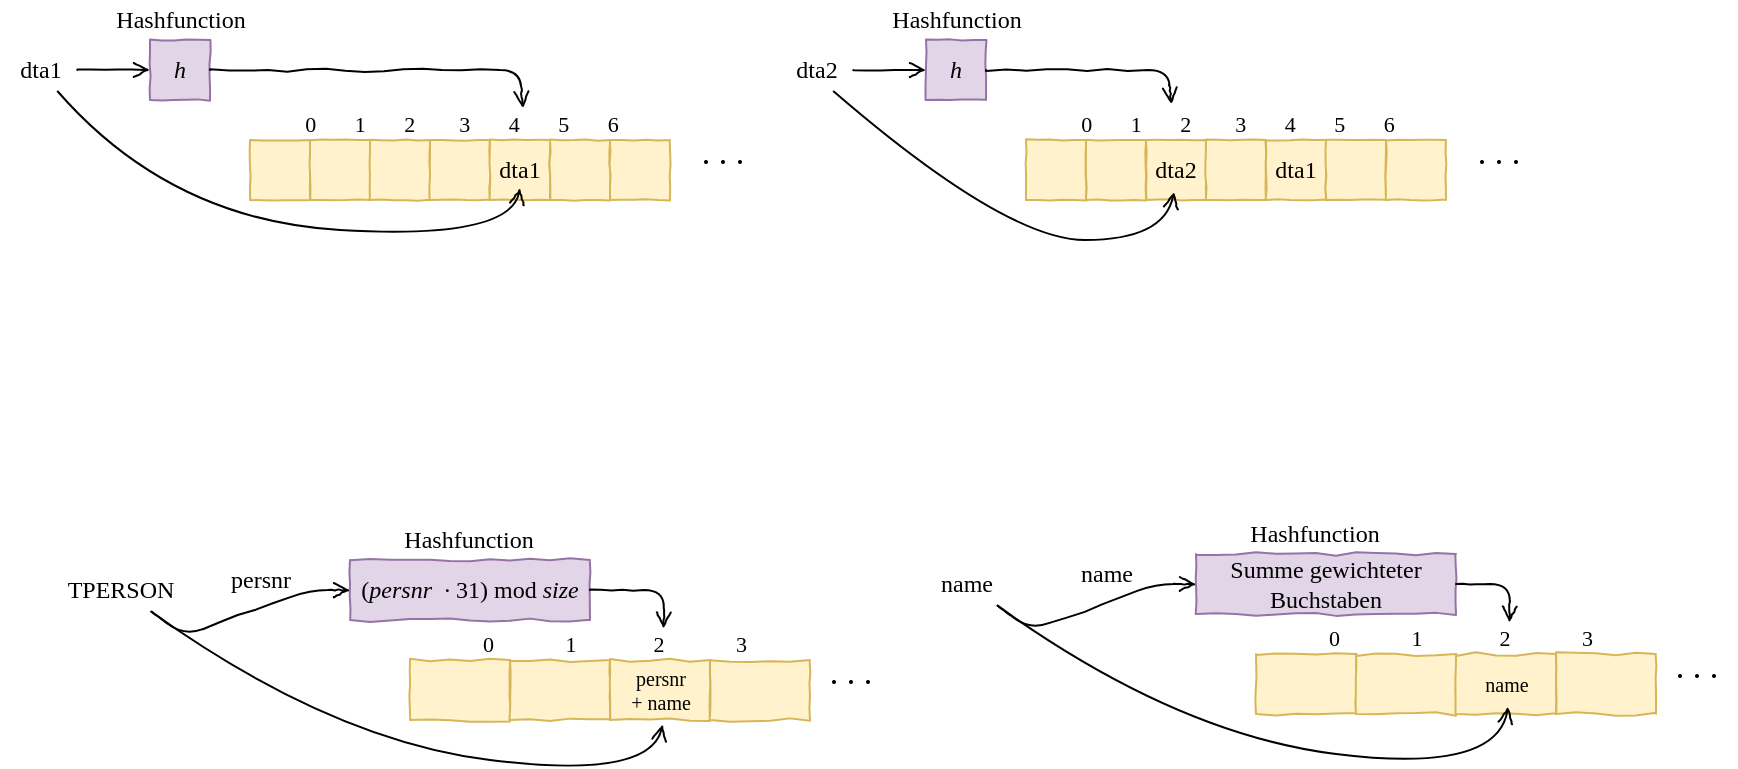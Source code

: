 <mxfile version="13.4.5" type="device"><diagram id="mFq_UxKDi7qEWMJE8yRH" name="Page-1"><mxGraphModel dx="706" dy="408" grid="1" gridSize="10" guides="1" tooltips="1" connect="1" arrows="1" fold="1" page="1" pageScale="1" pageWidth="1169" pageHeight="827" math="0" shadow="0"><root><mxCell id="0"/><mxCell id="1" parent="0"/><mxCell id="umxpD1PMK0Hez7656glA-19" value="dta1" style="text;html=1;align=center;verticalAlign=middle;resizable=0;points=[];autosize=1;fontFamily=Comic Sans MS;" parent="1" vertex="1"><mxGeometry x="45" y="65" width="40" height="20" as="geometry"/></mxCell><mxCell id="umxpD1PMK0Hez7656glA-31" value="" style="rounded=0;whiteSpace=wrap;html=1;comic=1;fontFamily=Comic Sans MS;fillColor=#fff2cc;strokeColor=#d6b656;" parent="1" vertex="1"><mxGeometry x="170" y="110" width="30" height="30" as="geometry"/></mxCell><mxCell id="umxpD1PMK0Hez7656glA-35" value="&lt;font face=&quot;Times New Roman&quot;&gt;&lt;i&gt;h&lt;/i&gt;&lt;/font&gt;" style="rounded=0;whiteSpace=wrap;html=1;comic=1;fontFamily=Comic Sans MS;fillColor=#e1d5e7;strokeColor=#9673a6;" parent="1" vertex="1"><mxGeometry x="120" y="60" width="30" height="30" as="geometry"/></mxCell><mxCell id="umxpD1PMK0Hez7656glA-36" value="" style="endArrow=open;html=1;fontFamily=Comic Sans MS;comic=1;endFill=0;startArrow=none;startFill=0;entryX=0;entryY=0.5;entryDx=0;entryDy=0;exitX=0.967;exitY=0.5;exitDx=0;exitDy=0;exitPerimeter=0;" parent="1" source="umxpD1PMK0Hez7656glA-19" target="umxpD1PMK0Hez7656glA-35" edge="1"><mxGeometry width="50" height="50" relative="1" as="geometry"><mxPoint x="72" y="125.94" as="sourcePoint"/><mxPoint x="182" y="150.94" as="targetPoint"/></mxGeometry></mxCell><mxCell id="umxpD1PMK0Hez7656glA-54" value="" style="rounded=0;whiteSpace=wrap;html=1;comic=1;fontFamily=Comic Sans MS;fillColor=#fff2cc;strokeColor=#d6b656;" parent="1" vertex="1"><mxGeometry x="200" y="110" width="30" height="30" as="geometry"/></mxCell><mxCell id="umxpD1PMK0Hez7656glA-55" value="" style="rounded=0;whiteSpace=wrap;html=1;comic=1;fontFamily=Comic Sans MS;fillColor=#fff2cc;strokeColor=#d6b656;" parent="1" vertex="1"><mxGeometry x="230" y="110" width="30" height="30" as="geometry"/></mxCell><mxCell id="umxpD1PMK0Hez7656glA-56" value="" style="rounded=0;whiteSpace=wrap;html=1;comic=1;fontFamily=Comic Sans MS;fillColor=#fff2cc;strokeColor=#d6b656;" parent="1" vertex="1"><mxGeometry x="260" y="110" width="30" height="30" as="geometry"/></mxCell><mxCell id="umxpD1PMK0Hez7656glA-57" value="dta1" style="rounded=0;whiteSpace=wrap;html=1;comic=1;fontFamily=Comic Sans MS;fillColor=#fff2cc;strokeColor=#d6b656;" parent="1" vertex="1"><mxGeometry x="290" y="110" width="30" height="30" as="geometry"/></mxCell><mxCell id="umxpD1PMK0Hez7656glA-58" value="" style="rounded=0;whiteSpace=wrap;html=1;comic=1;fontFamily=Comic Sans MS;fillColor=#fff2cc;strokeColor=#d6b656;" parent="1" vertex="1"><mxGeometry x="320" y="110" width="30" height="30" as="geometry"/></mxCell><mxCell id="umxpD1PMK0Hez7656glA-59" value="" style="rounded=0;whiteSpace=wrap;html=1;comic=1;fontFamily=Comic Sans MS;fillColor=#fff2cc;strokeColor=#d6b656;" parent="1" vertex="1"><mxGeometry x="350" y="110" width="30" height="30" as="geometry"/></mxCell><mxCell id="umxpD1PMK0Hez7656glA-77" value="0&amp;nbsp; &amp;nbsp; &amp;nbsp; &amp;nbsp;1&amp;nbsp; &amp;nbsp; &amp;nbsp; &amp;nbsp;2&amp;nbsp; &amp;nbsp; &amp;nbsp; &amp;nbsp; 3&amp;nbsp; &amp;nbsp; &amp;nbsp; &amp;nbsp;4&amp;nbsp; &amp;nbsp; &amp;nbsp; &amp;nbsp;5&amp;nbsp; &amp;nbsp; &amp;nbsp; &amp;nbsp;6&amp;nbsp; &amp;nbsp;&amp;nbsp;" style="text;html=1;align=center;verticalAlign=middle;resizable=0;points=[];autosize=1;fontFamily=Comic Sans MS;fontSize=11;" parent="1" vertex="1"><mxGeometry x="171" y="92" width="220" height="20" as="geometry"/></mxCell><mxCell id="umxpD1PMK0Hez7656glA-79" value="" style="endArrow=open;html=1;fontFamily=Comic Sans MS;comic=1;endFill=0;startArrow=none;startFill=0;exitX=1;exitY=0.5;exitDx=0;exitDy=0;entryX=0.615;entryY=0.098;entryDx=0;entryDy=0;entryPerimeter=0;" parent="1" source="umxpD1PMK0Hez7656glA-35" target="umxpD1PMK0Hez7656glA-77" edge="1"><mxGeometry width="50" height="50" relative="1" as="geometry"><mxPoint x="147.0" y="105.77" as="sourcePoint"/><mxPoint x="310" y="91" as="targetPoint"/><Array as="points"><mxPoint x="305" y="75"/></Array></mxGeometry></mxCell><mxCell id="umxpD1PMK0Hez7656glA-82" value="" style="curved=1;endArrow=open;html=1;fontSize=11;fontColor=#999999;exitX=0.722;exitY=1.037;exitDx=0;exitDy=0;exitPerimeter=0;entryX=0.5;entryY=0.8;entryDx=0;entryDy=0;entryPerimeter=0;comic=1;endFill=0;" parent="1" source="umxpD1PMK0Hez7656glA-19" target="umxpD1PMK0Hez7656glA-57" edge="1"><mxGeometry width="50" height="50" relative="1" as="geometry"><mxPoint x="280" y="220" as="sourcePoint"/><mxPoint x="330" y="170" as="targetPoint"/><Array as="points"><mxPoint x="130" y="150"/><mxPoint x="300" y="160"/></Array></mxGeometry></mxCell><mxCell id="umxpD1PMK0Hez7656glA-83" value="Hashfunction" style="text;html=1;align=center;verticalAlign=middle;resizable=0;points=[];autosize=1;fontFamily=Comic Sans MS;" parent="1" vertex="1"><mxGeometry x="90" y="40" width="90" height="20" as="geometry"/></mxCell><mxCell id="umxpD1PMK0Hez7656glA-84" value=". . ." style="text;html=1;align=center;verticalAlign=middle;resizable=0;points=[];autosize=1;fontFamily=Comic Sans MS;fontSize=17;" parent="1" vertex="1"><mxGeometry x="386" y="102" width="40" height="30" as="geometry"/></mxCell><mxCell id="umxpD1PMK0Hez7656glA-85" value="dta2" style="text;html=1;align=center;verticalAlign=middle;resizable=0;points=[];autosize=1;fontFamily=Comic Sans MS;" parent="1" vertex="1"><mxGeometry x="433" y="65" width="40" height="20" as="geometry"/></mxCell><mxCell id="umxpD1PMK0Hez7656glA-86" value="" style="rounded=0;whiteSpace=wrap;html=1;comic=1;fontFamily=Comic Sans MS;fillColor=#fff2cc;strokeColor=#d6b656;" parent="1" vertex="1"><mxGeometry x="558" y="110" width="30" height="30" as="geometry"/></mxCell><mxCell id="umxpD1PMK0Hez7656glA-87" value="&lt;font face=&quot;Times New Roman&quot;&gt;&lt;i&gt;h&lt;/i&gt;&lt;/font&gt;" style="rounded=0;whiteSpace=wrap;html=1;comic=1;fontFamily=Comic Sans MS;fillColor=#e1d5e7;strokeColor=#9673a6;" parent="1" vertex="1"><mxGeometry x="508" y="60" width="30" height="30" as="geometry"/></mxCell><mxCell id="umxpD1PMK0Hez7656glA-88" value="" style="endArrow=open;html=1;fontFamily=Comic Sans MS;comic=1;endFill=0;startArrow=none;startFill=0;entryX=0;entryY=0.5;entryDx=0;entryDy=0;exitX=0.967;exitY=0.5;exitDx=0;exitDy=0;exitPerimeter=0;" parent="1" source="umxpD1PMK0Hez7656glA-85" target="umxpD1PMK0Hez7656glA-87" edge="1"><mxGeometry width="50" height="50" relative="1" as="geometry"><mxPoint x="460" y="125.94" as="sourcePoint"/><mxPoint x="570" y="150.94" as="targetPoint"/></mxGeometry></mxCell><mxCell id="umxpD1PMK0Hez7656glA-89" value="" style="rounded=0;whiteSpace=wrap;html=1;comic=1;fontFamily=Comic Sans MS;fillColor=#fff2cc;strokeColor=#d6b656;" parent="1" vertex="1"><mxGeometry x="588" y="110" width="30" height="30" as="geometry"/></mxCell><mxCell id="umxpD1PMK0Hez7656glA-90" value="dta2" style="rounded=0;whiteSpace=wrap;html=1;comic=1;fontFamily=Comic Sans MS;fillColor=#fff2cc;strokeColor=#d6b656;" parent="1" vertex="1"><mxGeometry x="618" y="110" width="30" height="30" as="geometry"/></mxCell><mxCell id="umxpD1PMK0Hez7656glA-91" value="" style="rounded=0;whiteSpace=wrap;html=1;comic=1;fontFamily=Comic Sans MS;fillColor=#fff2cc;strokeColor=#d6b656;" parent="1" vertex="1"><mxGeometry x="648" y="110" width="30" height="30" as="geometry"/></mxCell><mxCell id="umxpD1PMK0Hez7656glA-92" value="dta1" style="rounded=0;whiteSpace=wrap;html=1;comic=1;fontFamily=Comic Sans MS;fillColor=#fff2cc;strokeColor=#d6b656;" parent="1" vertex="1"><mxGeometry x="678" y="110" width="30" height="30" as="geometry"/></mxCell><mxCell id="umxpD1PMK0Hez7656glA-93" value="" style="rounded=0;whiteSpace=wrap;html=1;comic=1;fontFamily=Comic Sans MS;fillColor=#fff2cc;strokeColor=#d6b656;" parent="1" vertex="1"><mxGeometry x="708" y="110" width="30" height="30" as="geometry"/></mxCell><mxCell id="umxpD1PMK0Hez7656glA-94" value="" style="rounded=0;whiteSpace=wrap;html=1;comic=1;fontFamily=Comic Sans MS;fillColor=#fff2cc;strokeColor=#d6b656;" parent="1" vertex="1"><mxGeometry x="738" y="110" width="30" height="30" as="geometry"/></mxCell><mxCell id="umxpD1PMK0Hez7656glA-95" value="0&amp;nbsp; &amp;nbsp; &amp;nbsp; &amp;nbsp;1&amp;nbsp; &amp;nbsp; &amp;nbsp; &amp;nbsp;2&amp;nbsp; &amp;nbsp; &amp;nbsp; &amp;nbsp; 3&amp;nbsp; &amp;nbsp; &amp;nbsp; &amp;nbsp;4&amp;nbsp; &amp;nbsp; &amp;nbsp; &amp;nbsp;5&amp;nbsp; &amp;nbsp; &amp;nbsp; &amp;nbsp;6&amp;nbsp; &amp;nbsp;&amp;nbsp;" style="text;html=1;align=center;verticalAlign=middle;resizable=0;points=[];autosize=1;fontFamily=Comic Sans MS;fontSize=11;" parent="1" vertex="1"><mxGeometry x="559" y="92" width="220" height="20" as="geometry"/></mxCell><mxCell id="umxpD1PMK0Hez7656glA-96" value="" style="endArrow=open;html=1;fontFamily=Comic Sans MS;comic=1;endFill=0;startArrow=none;startFill=0;exitX=1;exitY=0.5;exitDx=0;exitDy=0;entryX=0.326;entryY=0.002;entryDx=0;entryDy=0;entryPerimeter=0;" parent="1" source="umxpD1PMK0Hez7656glA-87" target="umxpD1PMK0Hez7656glA-95" edge="1"><mxGeometry width="50" height="50" relative="1" as="geometry"><mxPoint x="535.0" y="105.77" as="sourcePoint"/><mxPoint x="698" y="91" as="targetPoint"/><Array as="points"><mxPoint x="629" y="75"/></Array></mxGeometry></mxCell><mxCell id="umxpD1PMK0Hez7656glA-97" value="" style="curved=1;endArrow=open;html=1;fontSize=11;fontColor=#999999;exitX=0.722;exitY=1.037;exitDx=0;exitDy=0;exitPerimeter=0;entryX=0.467;entryY=0.867;entryDx=0;entryDy=0;entryPerimeter=0;comic=1;endFill=0;" parent="1" source="umxpD1PMK0Hez7656glA-85" target="umxpD1PMK0Hez7656glA-90" edge="1"><mxGeometry width="50" height="50" relative="1" as="geometry"><mxPoint x="668" y="220" as="sourcePoint"/><mxPoint x="718" y="170" as="targetPoint"/><Array as="points"><mxPoint x="548" y="160"/><mxPoint x="627" y="160"/></Array></mxGeometry></mxCell><mxCell id="umxpD1PMK0Hez7656glA-98" value="Hashfunction" style="text;html=1;align=center;verticalAlign=middle;resizable=0;points=[];autosize=1;fontFamily=Comic Sans MS;" parent="1" vertex="1"><mxGeometry x="478" y="40" width="90" height="20" as="geometry"/></mxCell><mxCell id="umxpD1PMK0Hez7656glA-99" value=". . ." style="text;html=1;align=center;verticalAlign=middle;resizable=0;points=[];autosize=1;fontFamily=Comic Sans MS;fontSize=17;" parent="1" vertex="1"><mxGeometry x="774" y="102" width="40" height="30" as="geometry"/></mxCell><mxCell id="p6CoV2fUZ03EQqnyWAaD-1" value="TPERSON" style="text;html=1;align=center;verticalAlign=middle;resizable=0;points=[];autosize=1;fontFamily=Comic Sans MS;" vertex="1" parent="1"><mxGeometry x="70" y="325" width="70" height="20" as="geometry"/></mxCell><mxCell id="p6CoV2fUZ03EQqnyWAaD-2" value="" style="rounded=0;whiteSpace=wrap;html=1;comic=1;fontFamily=Comic Sans MS;fillColor=#fff2cc;strokeColor=#d6b656;" vertex="1" parent="1"><mxGeometry x="250" y="370" width="50" height="30" as="geometry"/></mxCell><mxCell id="p6CoV2fUZ03EQqnyWAaD-3" value="&lt;font face=&quot;Times New Roman&quot;&gt;(&lt;i&gt;persnr&amp;nbsp;&amp;nbsp;·&amp;nbsp;&lt;/i&gt;31)&lt;i&gt; &lt;/i&gt;mod &lt;i&gt;size&lt;/i&gt;&lt;/font&gt;" style="rounded=0;whiteSpace=wrap;html=1;comic=1;fontFamily=Comic Sans MS;fillColor=#e1d5e7;strokeColor=#9673a6;" vertex="1" parent="1"><mxGeometry x="220" y="320" width="120" height="30" as="geometry"/></mxCell><mxCell id="p6CoV2fUZ03EQqnyWAaD-4" value="" style="endArrow=open;html=1;fontFamily=Comic Sans MS;comic=1;endFill=0;startArrow=none;startFill=0;entryX=0;entryY=0.5;entryDx=0;entryDy=0;" edge="1" target="p6CoV2fUZ03EQqnyWAaD-3" parent="1"><mxGeometry width="50" height="50" relative="1" as="geometry"><mxPoint x="121" y="346" as="sourcePoint"/><mxPoint x="262" y="410.94" as="targetPoint"/><Array as="points"><mxPoint x="137" y="358"/><mxPoint x="200" y="335"/></Array></mxGeometry></mxCell><mxCell id="p6CoV2fUZ03EQqnyWAaD-6" value="" style="rounded=0;whiteSpace=wrap;html=1;comic=1;fontFamily=Comic Sans MS;fillColor=#fff2cc;strokeColor=#d6b656;" vertex="1" parent="1"><mxGeometry x="300" y="370" width="50" height="30" as="geometry"/></mxCell><mxCell id="p6CoV2fUZ03EQqnyWAaD-8" value="" style="rounded=0;whiteSpace=wrap;html=1;comic=1;fontFamily=Comic Sans MS;fillColor=#fff2cc;strokeColor=#d6b656;" vertex="1" parent="1"><mxGeometry x="350" y="370" width="50" height="30" as="geometry"/></mxCell><mxCell id="p6CoV2fUZ03EQqnyWAaD-9" value="" style="rounded=0;whiteSpace=wrap;html=1;comic=1;fontFamily=Comic Sans MS;fillColor=#fff2cc;strokeColor=#d6b656;" vertex="1" parent="1"><mxGeometry x="400" y="370" width="50" height="30" as="geometry"/></mxCell><mxCell id="p6CoV2fUZ03EQqnyWAaD-11" value="0&amp;nbsp; &amp;nbsp; &amp;nbsp; &amp;nbsp; &amp;nbsp; &amp;nbsp; &amp;nbsp;1&amp;nbsp; &amp;nbsp; &amp;nbsp; &amp;nbsp; &amp;nbsp; &amp;nbsp; &amp;nbsp; 2&amp;nbsp; &amp;nbsp; &amp;nbsp; &amp;nbsp; &amp;nbsp; &amp;nbsp; &amp;nbsp;3&amp;nbsp; &amp;nbsp; &amp;nbsp; &amp;nbsp;&amp;nbsp;" style="text;html=1;align=center;verticalAlign=middle;resizable=0;points=[];autosize=1;fontFamily=Comic Sans MS;fontSize=11;" vertex="1" parent="1"><mxGeometry x="263" y="352" width="200" height="20" as="geometry"/></mxCell><mxCell id="p6CoV2fUZ03EQqnyWAaD-12" value="" style="endArrow=open;html=1;fontFamily=Comic Sans MS;comic=1;endFill=0;startArrow=none;startFill=0;exitX=1;exitY=0.5;exitDx=0;exitDy=0;entryX=0.569;entryY=0.116;entryDx=0;entryDy=0;entryPerimeter=0;" edge="1" source="p6CoV2fUZ03EQqnyWAaD-3" target="p6CoV2fUZ03EQqnyWAaD-11" parent="1"><mxGeometry width="50" height="50" relative="1" as="geometry"><mxPoint x="227.0" y="365.77" as="sourcePoint"/><mxPoint x="390" y="351" as="targetPoint"/><Array as="points"><mxPoint x="377" y="335"/></Array></mxGeometry></mxCell><mxCell id="p6CoV2fUZ03EQqnyWAaD-13" value="" style="curved=1;endArrow=open;html=1;fontSize=11;fontColor=#999999;exitX=0.722;exitY=1.037;exitDx=0;exitDy=0;exitPerimeter=0;entryX=0.527;entryY=1.074;entryDx=0;entryDy=0;entryPerimeter=0;comic=1;endFill=0;" edge="1" source="p6CoV2fUZ03EQqnyWAaD-1" target="p6CoV2fUZ03EQqnyWAaD-17" parent="1"><mxGeometry width="50" height="50" relative="1" as="geometry"><mxPoint x="360" y="480" as="sourcePoint"/><mxPoint x="410" y="430" as="targetPoint"/><Array as="points"><mxPoint x="210" y="410"/><mxPoint x="370" y="430"/></Array></mxGeometry></mxCell><mxCell id="p6CoV2fUZ03EQqnyWAaD-14" value="Hashfunction" style="text;html=1;align=center;verticalAlign=middle;resizable=0;points=[];autosize=1;fontFamily=Comic Sans MS;" vertex="1" parent="1"><mxGeometry x="234" y="300" width="90" height="20" as="geometry"/></mxCell><mxCell id="p6CoV2fUZ03EQqnyWAaD-15" value=". . ." style="text;html=1;align=center;verticalAlign=middle;resizable=0;points=[];autosize=1;fontFamily=Comic Sans MS;fontSize=17;" vertex="1" parent="1"><mxGeometry x="450" y="362" width="40" height="30" as="geometry"/></mxCell><mxCell id="p6CoV2fUZ03EQqnyWAaD-16" value="persnr" style="text;html=1;align=center;verticalAlign=middle;resizable=0;points=[];autosize=1;fontFamily=Comic Sans MS;rotation=0;" vertex="1" parent="1"><mxGeometry x="150" y="320" width="50" height="20" as="geometry"/></mxCell><mxCell id="p6CoV2fUZ03EQqnyWAaD-17" value="persnr&lt;br style=&quot;font-size: 10px;&quot;&gt;+ name" style="text;html=1;align=center;verticalAlign=middle;resizable=0;points=[];autosize=1;fontFamily=Comic Sans MS;fontSize=10;" vertex="1" parent="1"><mxGeometry x="350" y="370" width="50" height="30" as="geometry"/></mxCell><mxCell id="p6CoV2fUZ03EQqnyWAaD-19" value="name" style="text;html=1;align=center;verticalAlign=middle;resizable=0;points=[];autosize=1;fontFamily=Comic Sans MS;" vertex="1" parent="1"><mxGeometry x="508" y="322" width="40" height="20" as="geometry"/></mxCell><mxCell id="p6CoV2fUZ03EQqnyWAaD-20" value="" style="rounded=0;whiteSpace=wrap;html=1;comic=1;fontFamily=Comic Sans MS;fillColor=#fff2cc;strokeColor=#d6b656;" vertex="1" parent="1"><mxGeometry x="673" y="367" width="50" height="30" as="geometry"/></mxCell><mxCell id="p6CoV2fUZ03EQqnyWAaD-21" value="&lt;font face=&quot;Times New Roman&quot;&gt;Summe gewichteter Buchstaben&lt;/font&gt;" style="rounded=0;whiteSpace=wrap;html=1;comic=1;fontFamily=Comic Sans MS;fillColor=#e1d5e7;strokeColor=#9673a6;" vertex="1" parent="1"><mxGeometry x="643" y="317" width="130" height="30" as="geometry"/></mxCell><mxCell id="p6CoV2fUZ03EQqnyWAaD-22" value="" style="endArrow=open;html=1;fontFamily=Comic Sans MS;comic=1;endFill=0;startArrow=none;startFill=0;entryX=0;entryY=0.5;entryDx=0;entryDy=0;" edge="1" parent="1" target="p6CoV2fUZ03EQqnyWAaD-21"><mxGeometry width="50" height="50" relative="1" as="geometry"><mxPoint x="544" y="343" as="sourcePoint"/><mxPoint x="685" y="407.94" as="targetPoint"/><Array as="points"><mxPoint x="560" y="355"/><mxPoint x="623" y="332"/></Array></mxGeometry></mxCell><mxCell id="p6CoV2fUZ03EQqnyWAaD-23" value="" style="rounded=0;whiteSpace=wrap;html=1;comic=1;fontFamily=Comic Sans MS;fillColor=#fff2cc;strokeColor=#d6b656;" vertex="1" parent="1"><mxGeometry x="723" y="367" width="50" height="30" as="geometry"/></mxCell><mxCell id="p6CoV2fUZ03EQqnyWAaD-24" value="" style="rounded=0;whiteSpace=wrap;html=1;comic=1;fontFamily=Comic Sans MS;fillColor=#fff2cc;strokeColor=#d6b656;" vertex="1" parent="1"><mxGeometry x="773" y="367" width="50" height="30" as="geometry"/></mxCell><mxCell id="p6CoV2fUZ03EQqnyWAaD-25" value="" style="rounded=0;whiteSpace=wrap;html=1;comic=1;fontFamily=Comic Sans MS;fillColor=#fff2cc;strokeColor=#d6b656;" vertex="1" parent="1"><mxGeometry x="823" y="367" width="50" height="30" as="geometry"/></mxCell><mxCell id="p6CoV2fUZ03EQqnyWAaD-26" value="0&amp;nbsp; &amp;nbsp; &amp;nbsp; &amp;nbsp; &amp;nbsp; &amp;nbsp; &amp;nbsp;1&amp;nbsp; &amp;nbsp; &amp;nbsp; &amp;nbsp; &amp;nbsp; &amp;nbsp; &amp;nbsp; 2&amp;nbsp; &amp;nbsp; &amp;nbsp; &amp;nbsp; &amp;nbsp; &amp;nbsp; &amp;nbsp;3&amp;nbsp; &amp;nbsp; &amp;nbsp; &amp;nbsp;&amp;nbsp;" style="text;html=1;align=center;verticalAlign=middle;resizable=0;points=[];autosize=1;fontFamily=Comic Sans MS;fontSize=11;" vertex="1" parent="1"><mxGeometry x="686" y="349" width="200" height="20" as="geometry"/></mxCell><mxCell id="p6CoV2fUZ03EQqnyWAaD-27" value="" style="endArrow=open;html=1;fontFamily=Comic Sans MS;comic=1;endFill=0;startArrow=none;startFill=0;exitX=1;exitY=0.5;exitDx=0;exitDy=0;entryX=0.569;entryY=0.116;entryDx=0;entryDy=0;entryPerimeter=0;" edge="1" parent="1" source="p6CoV2fUZ03EQqnyWAaD-21" target="p6CoV2fUZ03EQqnyWAaD-26"><mxGeometry width="50" height="50" relative="1" as="geometry"><mxPoint x="650.0" y="362.77" as="sourcePoint"/><mxPoint x="813" y="348" as="targetPoint"/><Array as="points"><mxPoint x="800" y="332"/></Array></mxGeometry></mxCell><mxCell id="p6CoV2fUZ03EQqnyWAaD-28" value="" style="curved=1;endArrow=open;html=1;fontSize=11;fontColor=#999999;exitX=0.894;exitY=1.042;exitDx=0;exitDy=0;exitPerimeter=0;entryX=0.527;entryY=1.074;entryDx=0;entryDy=0;entryPerimeter=0;comic=1;endFill=0;" edge="1" parent="1" source="p6CoV2fUZ03EQqnyWAaD-19" target="p6CoV2fUZ03EQqnyWAaD-32"><mxGeometry width="50" height="50" relative="1" as="geometry"><mxPoint x="783" y="477" as="sourcePoint"/><mxPoint x="833" y="427" as="targetPoint"/><Array as="points"><mxPoint x="633" y="407"/><mxPoint x="793" y="427"/></Array></mxGeometry></mxCell><mxCell id="p6CoV2fUZ03EQqnyWAaD-29" value="Hashfunction" style="text;html=1;align=center;verticalAlign=middle;resizable=0;points=[];autosize=1;fontFamily=Comic Sans MS;" vertex="1" parent="1"><mxGeometry x="657" y="297" width="90" height="20" as="geometry"/></mxCell><mxCell id="p6CoV2fUZ03EQqnyWAaD-30" value=". . ." style="text;html=1;align=center;verticalAlign=middle;resizable=0;points=[];autosize=1;fontFamily=Comic Sans MS;fontSize=17;" vertex="1" parent="1"><mxGeometry x="873" y="359" width="40" height="30" as="geometry"/></mxCell><mxCell id="p6CoV2fUZ03EQqnyWAaD-31" value="name" style="text;html=1;align=center;verticalAlign=middle;resizable=0;points=[];autosize=1;fontFamily=Comic Sans MS;rotation=0;" vertex="1" parent="1"><mxGeometry x="578" y="317" width="40" height="20" as="geometry"/></mxCell><mxCell id="p6CoV2fUZ03EQqnyWAaD-32" value="name" style="text;html=1;align=center;verticalAlign=middle;resizable=0;points=[];autosize=1;fontFamily=Comic Sans MS;fontSize=10;" vertex="1" parent="1"><mxGeometry x="778" y="372" width="40" height="20" as="geometry"/></mxCell></root></mxGraphModel></diagram></mxfile>